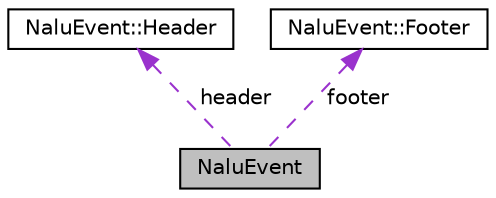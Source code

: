 digraph "NaluEvent"
{
 // LATEX_PDF_SIZE
  edge [fontname="Helvetica",fontsize="10",labelfontname="Helvetica",labelfontsize="10"];
  node [fontname="Helvetica",fontsize="10",shape=record];
  Node1 [label="NaluEvent",height=0.2,width=0.4,color="black", fillcolor="grey75", style="filled", fontcolor="black",tooltip="Represents a single NALU event consisting of multiple NALU packets."];
  Node2 -> Node1 [dir="back",color="darkorchid3",fontsize="10",style="dashed",label=" header" ,fontname="Helvetica"];
  Node2 [label="NaluEvent::Header",height=0.2,width=0.4,color="black", fillcolor="white", style="filled",URL="$structNaluEvent_1_1Header.html",tooltip="Struct representing the header information of the event."];
  Node3 -> Node1 [dir="back",color="darkorchid3",fontsize="10",style="dashed",label=" footer" ,fontname="Helvetica"];
  Node3 [label="NaluEvent::Footer",height=0.2,width=0.4,color="black", fillcolor="white", style="filled",URL="$structNaluEvent_1_1Footer.html",tooltip="Footer of the event (2 bytes)."];
}
